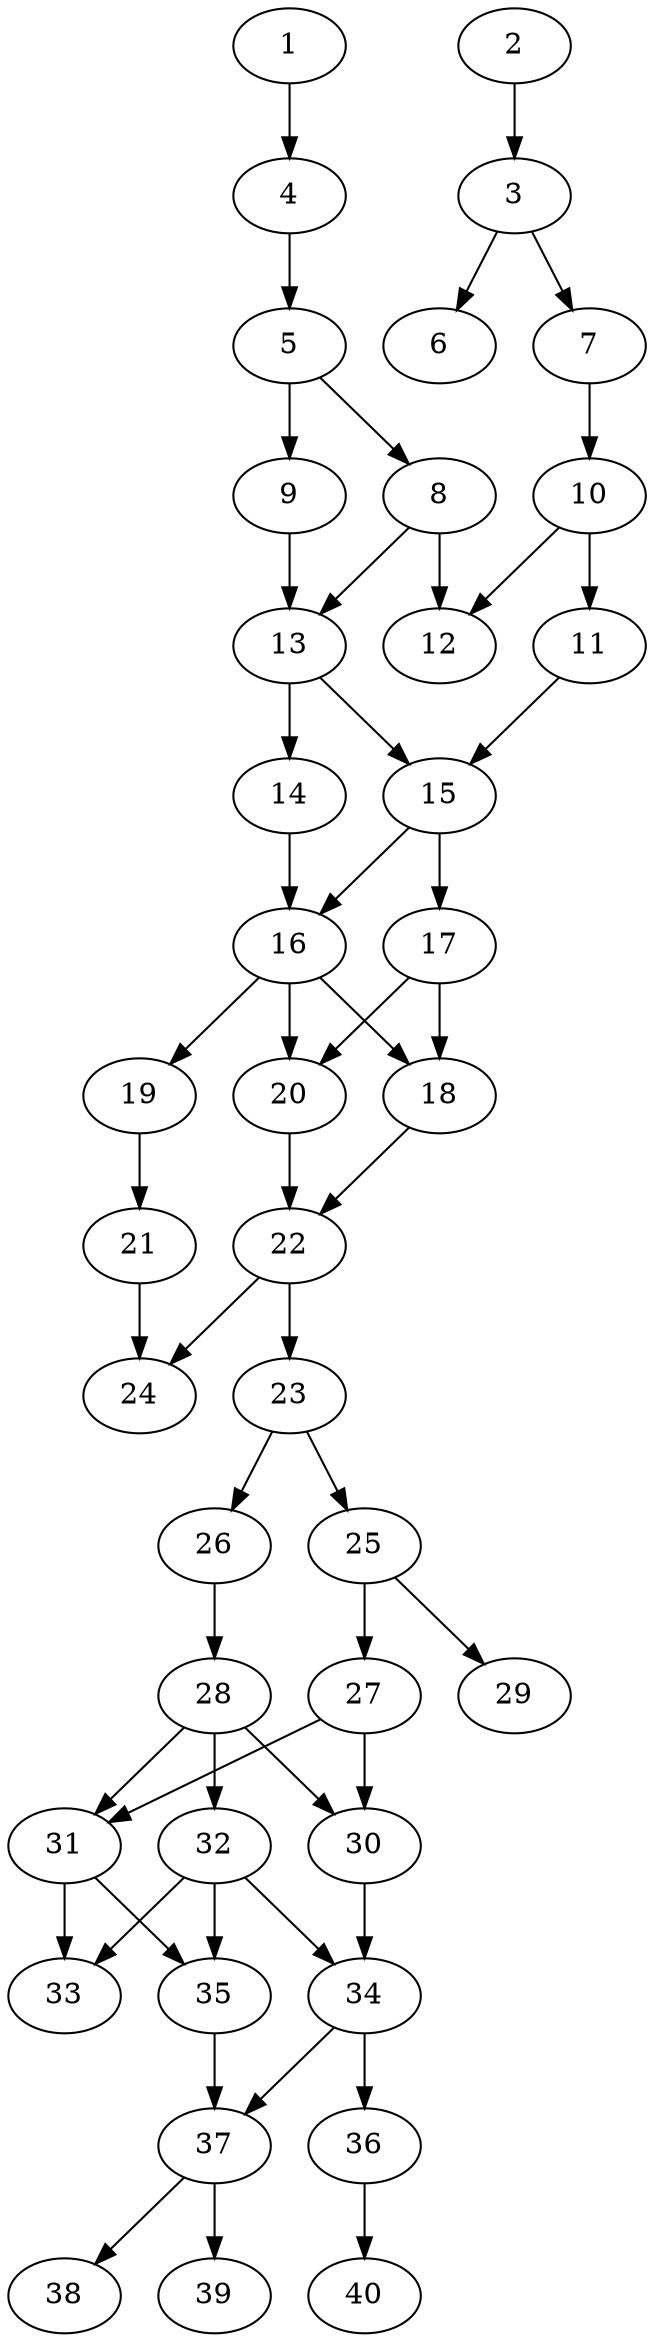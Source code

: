 // DAG automatically generated by daggen at Thu Oct  3 14:06:49 2019
// ./daggen --dot -n 40 --ccr 0.5 --fat 0.3 --regular 0.7 --density 0.6 --mindata 5242880 --maxdata 52428800 
digraph G {
  1 [size="59275264", alpha="0.07", expect_size="29637632"] 
  1 -> 4 [size ="29637632"]
  2 [size="44019712", alpha="0.18", expect_size="22009856"] 
  2 -> 3 [size ="22009856"]
  3 [size="27181056", alpha="0.16", expect_size="13590528"] 
  3 -> 6 [size ="13590528"]
  3 -> 7 [size ="13590528"]
  4 [size="87668736", alpha="0.17", expect_size="43834368"] 
  4 -> 5 [size ="43834368"]
  5 [size="92233728", alpha="0.08", expect_size="46116864"] 
  5 -> 8 [size ="46116864"]
  5 -> 9 [size ="46116864"]
  6 [size="99977216", alpha="0.07", expect_size="49988608"] 
  7 [size="67999744", alpha="0.14", expect_size="33999872"] 
  7 -> 10 [size ="33999872"]
  8 [size="19867648", alpha="0.18", expect_size="9933824"] 
  8 -> 12 [size ="9933824"]
  8 -> 13 [size ="9933824"]
  9 [size="60889088", alpha="0.15", expect_size="30444544"] 
  9 -> 13 [size ="30444544"]
  10 [size="39354368", alpha="0.19", expect_size="19677184"] 
  10 -> 11 [size ="19677184"]
  10 -> 12 [size ="19677184"]
  11 [size="89219072", alpha="0.05", expect_size="44609536"] 
  11 -> 15 [size ="44609536"]
  12 [size="28194816", alpha="0.10", expect_size="14097408"] 
  13 [size="19765248", alpha="0.19", expect_size="9882624"] 
  13 -> 14 [size ="9882624"]
  13 -> 15 [size ="9882624"]
  14 [size="94595072", alpha="0.10", expect_size="47297536"] 
  14 -> 16 [size ="47297536"]
  15 [size="82053120", alpha="0.01", expect_size="41026560"] 
  15 -> 16 [size ="41026560"]
  15 -> 17 [size ="41026560"]
  16 [size="26851328", alpha="0.16", expect_size="13425664"] 
  16 -> 18 [size ="13425664"]
  16 -> 19 [size ="13425664"]
  16 -> 20 [size ="13425664"]
  17 [size="59615232", alpha="0.08", expect_size="29807616"] 
  17 -> 18 [size ="29807616"]
  17 -> 20 [size ="29807616"]
  18 [size="29171712", alpha="0.14", expect_size="14585856"] 
  18 -> 22 [size ="14585856"]
  19 [size="18911232", alpha="0.04", expect_size="9455616"] 
  19 -> 21 [size ="9455616"]
  20 [size="87752704", alpha="0.06", expect_size="43876352"] 
  20 -> 22 [size ="43876352"]
  21 [size="82274304", alpha="0.17", expect_size="41137152"] 
  21 -> 24 [size ="41137152"]
  22 [size="10768384", alpha="0.16", expect_size="5384192"] 
  22 -> 23 [size ="5384192"]
  22 -> 24 [size ="5384192"]
  23 [size="58830848", alpha="0.19", expect_size="29415424"] 
  23 -> 25 [size ="29415424"]
  23 -> 26 [size ="29415424"]
  24 [size="54976512", alpha="0.18", expect_size="27488256"] 
  25 [size="101574656", alpha="0.14", expect_size="50787328"] 
  25 -> 27 [size ="50787328"]
  25 -> 29 [size ="50787328"]
  26 [size="11976704", alpha="0.09", expect_size="5988352"] 
  26 -> 28 [size ="5988352"]
  27 [size="88524800", alpha="0.17", expect_size="44262400"] 
  27 -> 30 [size ="44262400"]
  27 -> 31 [size ="44262400"]
  28 [size="29896704", alpha="0.06", expect_size="14948352"] 
  28 -> 30 [size ="14948352"]
  28 -> 31 [size ="14948352"]
  28 -> 32 [size ="14948352"]
  29 [size="97808384", alpha="0.06", expect_size="48904192"] 
  30 [size="22226944", alpha="0.12", expect_size="11113472"] 
  30 -> 34 [size ="11113472"]
  31 [size="48324608", alpha="0.15", expect_size="24162304"] 
  31 -> 33 [size ="24162304"]
  31 -> 35 [size ="24162304"]
  32 [size="36153344", alpha="0.02", expect_size="18076672"] 
  32 -> 33 [size ="18076672"]
  32 -> 34 [size ="18076672"]
  32 -> 35 [size ="18076672"]
  33 [size="19243008", alpha="0.10", expect_size="9621504"] 
  34 [size="14295040", alpha="0.17", expect_size="7147520"] 
  34 -> 36 [size ="7147520"]
  34 -> 37 [size ="7147520"]
  35 [size="98492416", alpha="0.18", expect_size="49246208"] 
  35 -> 37 [size ="49246208"]
  36 [size="70465536", alpha="0.03", expect_size="35232768"] 
  36 -> 40 [size ="35232768"]
  37 [size="19712000", alpha="0.19", expect_size="9856000"] 
  37 -> 38 [size ="9856000"]
  37 -> 39 [size ="9856000"]
  38 [size="98113536", alpha="0.18", expect_size="49056768"] 
  39 [size="31942656", alpha="0.19", expect_size="15971328"] 
  40 [size="60344320", alpha="0.17", expect_size="30172160"] 
}
